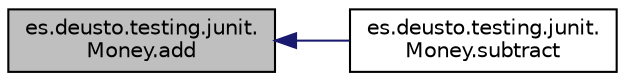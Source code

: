 digraph "es.deusto.testing.junit.Money.add"
{
  edge [fontname="Helvetica",fontsize="10",labelfontname="Helvetica",labelfontsize="10"];
  node [fontname="Helvetica",fontsize="10",shape=record];
  rankdir="LR";
  Node10 [label="es.deusto.testing.junit.\lMoney.add",height=0.2,width=0.4,color="black", fillcolor="grey75", style="filled", fontcolor="black"];
  Node10 -> Node11 [dir="back",color="midnightblue",fontsize="10",style="solid"];
  Node11 [label="es.deusto.testing.junit.\lMoney.subtract",height=0.2,width=0.4,color="black", fillcolor="white", style="filled",URL="$classes_1_1deusto_1_1testing_1_1junit_1_1_money.html#aada973cd1a31410ed2b7e5d2ae6bc2e9"];
}
